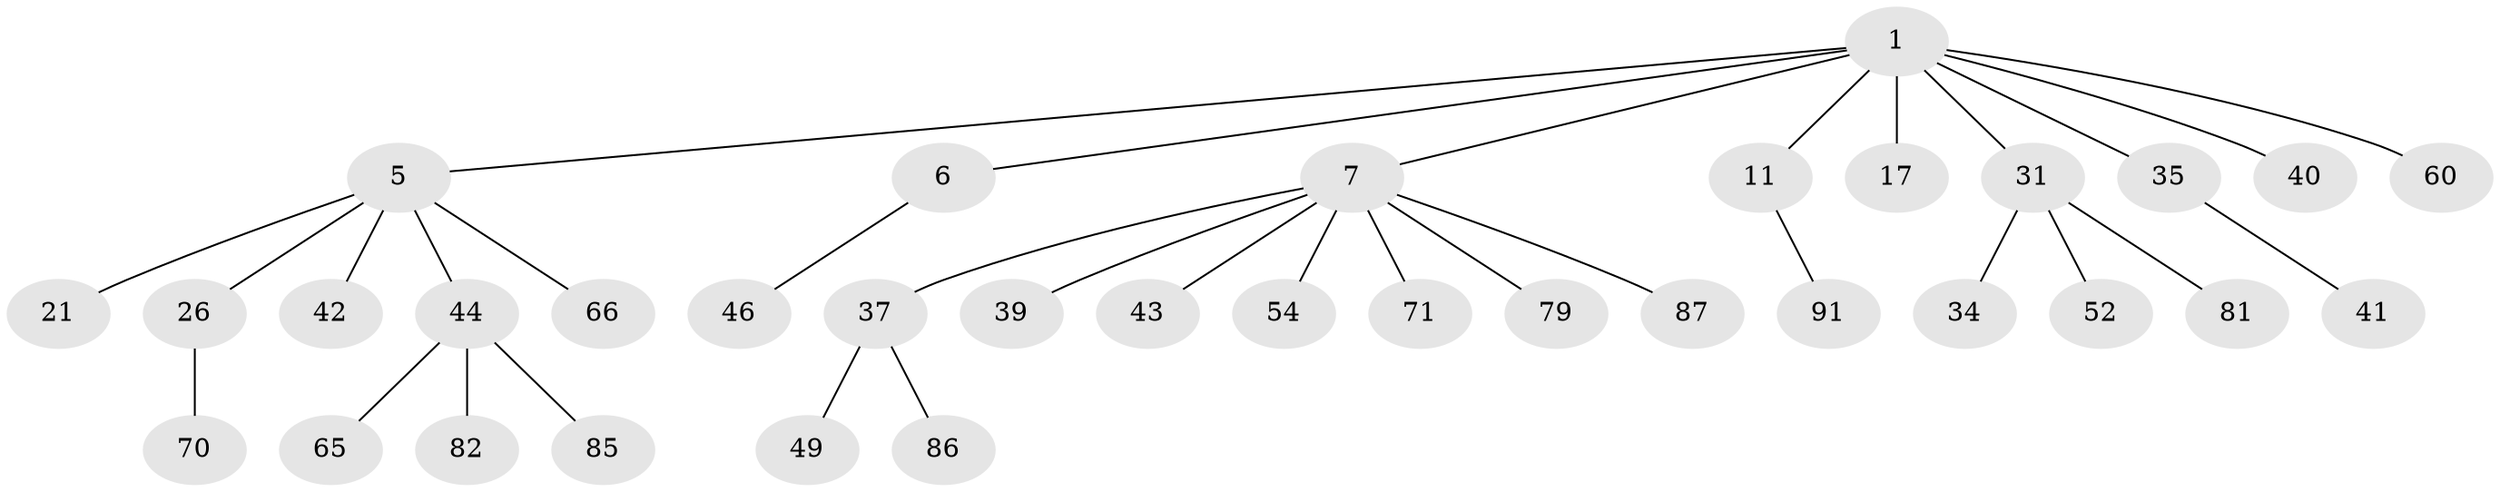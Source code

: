 // original degree distribution, {5: 0.03225806451612903, 4: 0.043010752688172046, 2: 0.22580645161290322, 3: 0.24731182795698925, 1: 0.45161290322580644}
// Generated by graph-tools (version 1.1) at 2025/19/03/04/25 18:19:10]
// undirected, 34 vertices, 33 edges
graph export_dot {
graph [start="1"]
  node [color=gray90,style=filled];
  1 [super="+2+10+3+89+25"];
  5 [super="+14+77+18+58"];
  6 [super="+69+20+61"];
  7 [super="+8+9"];
  11 [super="+22+51"];
  17 [super="+23+27"];
  21 [super="+62+50"];
  26 [super="+33+45"];
  31 [super="+32+38"];
  34;
  35 [super="+36+47"];
  37 [super="+48+83"];
  39;
  40;
  41;
  42 [super="+56+55"];
  43 [super="+53+57"];
  44 [super="+67+59"];
  46;
  49;
  52;
  54;
  60;
  65 [super="+73"];
  66 [super="+90"];
  70;
  71;
  79;
  81;
  82;
  85;
  86;
  87;
  91;
  1 -- 17;
  1 -- 6;
  1 -- 7;
  1 -- 11;
  1 -- 40;
  1 -- 35;
  1 -- 60;
  1 -- 5;
  1 -- 31;
  5 -- 66;
  5 -- 42;
  5 -- 21;
  5 -- 26;
  5 -- 44;
  6 -- 46;
  7 -- 79;
  7 -- 87;
  7 -- 37;
  7 -- 39;
  7 -- 71;
  7 -- 54;
  7 -- 43;
  11 -- 91;
  26 -- 70;
  31 -- 81;
  31 -- 34;
  31 -- 52;
  35 -- 41;
  37 -- 49;
  37 -- 86;
  44 -- 82;
  44 -- 65;
  44 -- 85;
}
